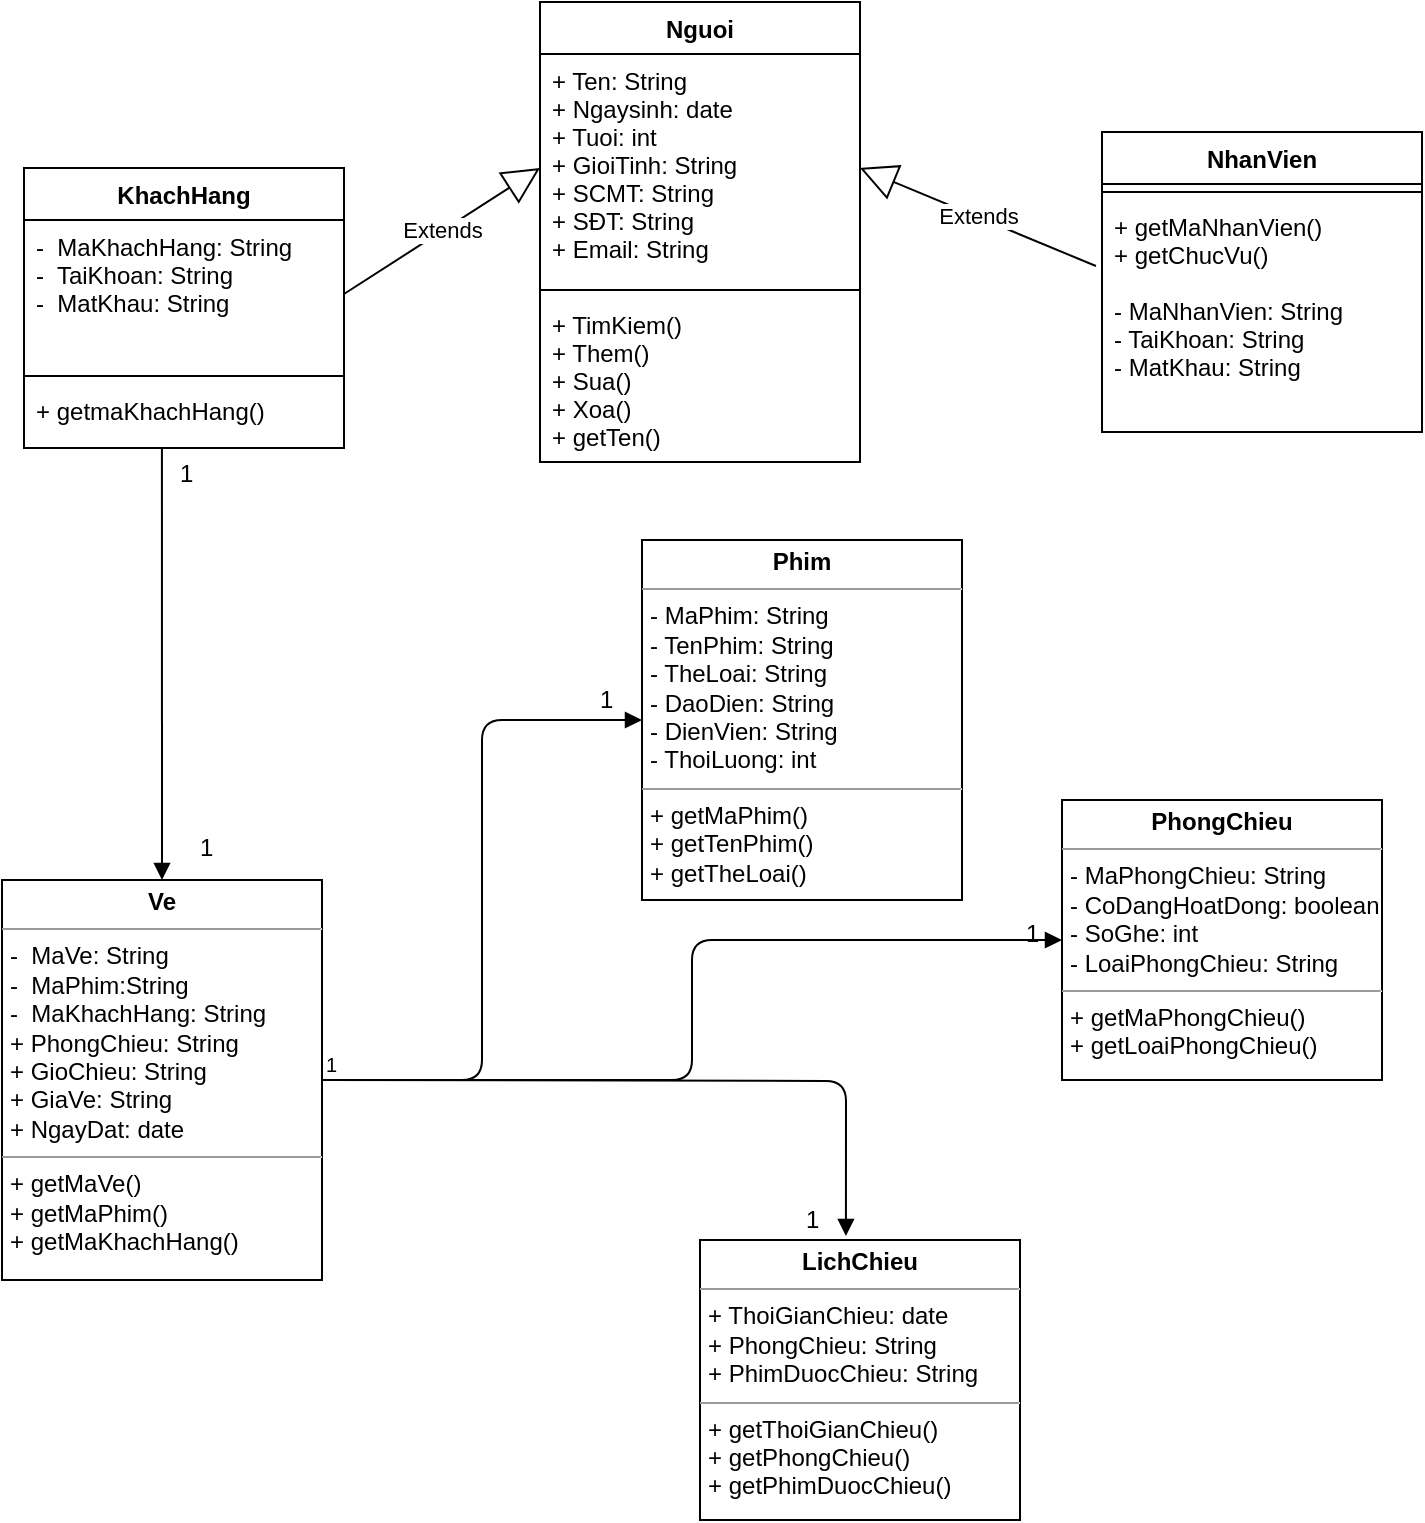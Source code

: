 <mxfile version="10.6.1" type="device"><diagram id="CTz1LjUxW8Zm1fUojZz4" name="Page-1"><mxGraphModel dx="792" dy="450" grid="1" gridSize="10" guides="1" tooltips="1" connect="1" arrows="1" fold="1" page="1" pageScale="1" pageWidth="827" pageHeight="1169" math="0" shadow="0"><root><mxCell id="0"/><mxCell id="1" parent="0"/><mxCell id="kmE6HXlu8LOOgu2zmcxb-1" value="Nguoi" style="swimlane;fontStyle=1;align=center;verticalAlign=top;childLayout=stackLayout;horizontal=1;startSize=26;horizontalStack=0;resizeParent=1;resizeParentMax=0;resizeLast=0;collapsible=1;marginBottom=0;" vertex="1" parent="1"><mxGeometry x="299" y="41" width="160" height="230" as="geometry"/></mxCell><mxCell id="kmE6HXlu8LOOgu2zmcxb-2" value="+ Ten: String&#10;+ Ngaysinh: date&#10;+ Tuoi: int&#10;+ GioiTinh: String&#10;+ SCMT: String&#10;+ SĐT: String&#10;+ Email: String&#10;&#10;" style="text;strokeColor=none;fillColor=none;align=left;verticalAlign=top;spacingLeft=4;spacingRight=4;overflow=hidden;rotatable=0;points=[[0,0.5],[1,0.5]];portConstraint=eastwest;" vertex="1" parent="kmE6HXlu8LOOgu2zmcxb-1"><mxGeometry y="26" width="160" height="114" as="geometry"/></mxCell><mxCell id="kmE6HXlu8LOOgu2zmcxb-3" value="" style="line;strokeWidth=1;fillColor=none;align=left;verticalAlign=middle;spacingTop=-1;spacingLeft=3;spacingRight=3;rotatable=0;labelPosition=right;points=[];portConstraint=eastwest;" vertex="1" parent="kmE6HXlu8LOOgu2zmcxb-1"><mxGeometry y="140" width="160" height="8" as="geometry"/></mxCell><mxCell id="kmE6HXlu8LOOgu2zmcxb-4" value="+ TimKiem()&#10;+ Them()&#10;+ Sua()&#10;+ Xoa()&#10;+ getTen()&#10;" style="text;strokeColor=none;fillColor=none;align=left;verticalAlign=top;spacingLeft=4;spacingRight=4;overflow=hidden;rotatable=0;points=[[0,0.5],[1,0.5]];portConstraint=eastwest;" vertex="1" parent="kmE6HXlu8LOOgu2zmcxb-1"><mxGeometry y="148" width="160" height="82" as="geometry"/></mxCell><mxCell id="kmE6HXlu8LOOgu2zmcxb-5" value="KhachHang" style="swimlane;fontStyle=1;align=center;verticalAlign=top;childLayout=stackLayout;horizontal=1;startSize=26;horizontalStack=0;resizeParent=1;resizeParentMax=0;resizeLast=0;collapsible=1;marginBottom=0;" vertex="1" parent="1"><mxGeometry x="41" y="124" width="160" height="140" as="geometry"/></mxCell><mxCell id="kmE6HXlu8LOOgu2zmcxb-6" value="-  MaKhachHang: String&#10;-  TaiKhoan: String&#10;-  MatKhau: String&#10;" style="text;strokeColor=none;fillColor=none;align=left;verticalAlign=top;spacingLeft=4;spacingRight=4;overflow=hidden;rotatable=0;points=[[0,0.5],[1,0.5]];portConstraint=eastwest;" vertex="1" parent="kmE6HXlu8LOOgu2zmcxb-5"><mxGeometry y="26" width="160" height="74" as="geometry"/></mxCell><mxCell id="kmE6HXlu8LOOgu2zmcxb-7" value="" style="line;strokeWidth=1;fillColor=none;align=left;verticalAlign=middle;spacingTop=-1;spacingLeft=3;spacingRight=3;rotatable=0;labelPosition=right;points=[];portConstraint=eastwest;" vertex="1" parent="kmE6HXlu8LOOgu2zmcxb-5"><mxGeometry y="100" width="160" height="8" as="geometry"/></mxCell><mxCell id="kmE6HXlu8LOOgu2zmcxb-8" value="+ getmaKhachHang()" style="text;strokeColor=none;fillColor=none;align=left;verticalAlign=top;spacingLeft=4;spacingRight=4;overflow=hidden;rotatable=0;points=[[0,0.5],[1,0.5]];portConstraint=eastwest;" vertex="1" parent="kmE6HXlu8LOOgu2zmcxb-5"><mxGeometry y="108" width="160" height="32" as="geometry"/></mxCell><mxCell id="kmE6HXlu8LOOgu2zmcxb-9" value="NhanVien" style="swimlane;fontStyle=1;align=center;verticalAlign=top;childLayout=stackLayout;horizontal=1;startSize=26;horizontalStack=0;resizeParent=1;resizeParentMax=0;resizeLast=0;collapsible=1;marginBottom=0;" vertex="1" parent="1"><mxGeometry x="580" y="106" width="160" height="150" as="geometry"/></mxCell><mxCell id="kmE6HXlu8LOOgu2zmcxb-11" value="" style="line;strokeWidth=1;fillColor=none;align=left;verticalAlign=middle;spacingTop=-1;spacingLeft=3;spacingRight=3;rotatable=0;labelPosition=right;points=[];portConstraint=eastwest;" vertex="1" parent="kmE6HXlu8LOOgu2zmcxb-9"><mxGeometry y="26" width="160" height="8" as="geometry"/></mxCell><mxCell id="kmE6HXlu8LOOgu2zmcxb-12" value="+ getMaNhanVien()&#10;+ getChucVu()&#10;" style="text;strokeColor=none;fillColor=none;align=left;verticalAlign=top;spacingLeft=4;spacingRight=4;overflow=hidden;rotatable=0;points=[[0,0.5],[1,0.5]];portConstraint=eastwest;" vertex="1" parent="kmE6HXlu8LOOgu2zmcxb-9"><mxGeometry y="34" width="160" height="42" as="geometry"/></mxCell><mxCell id="kmE6HXlu8LOOgu2zmcxb-10" value="- MaNhanVien: String&#10;- TaiKhoan: String&#10;- MatKhau: String&#10;" style="text;strokeColor=none;fillColor=none;align=left;verticalAlign=top;spacingLeft=4;spacingRight=4;overflow=hidden;rotatable=0;points=[[0,0.5],[1,0.5]];portConstraint=eastwest;" vertex="1" parent="kmE6HXlu8LOOgu2zmcxb-9"><mxGeometry y="76" width="160" height="74" as="geometry"/></mxCell><mxCell id="kmE6HXlu8LOOgu2zmcxb-13" value="Extends" style="endArrow=block;endSize=16;endFill=0;html=1;exitX=1;exitY=0.5;exitDx=0;exitDy=0;entryX=0;entryY=0.5;entryDx=0;entryDy=0;" edge="1" parent="1" source="kmE6HXlu8LOOgu2zmcxb-6" target="kmE6HXlu8LOOgu2zmcxb-2"><mxGeometry width="160" relative="1" as="geometry"><mxPoint x="150" y="70" as="sourcePoint"/><mxPoint x="310" y="70" as="targetPoint"/></mxGeometry></mxCell><mxCell id="kmE6HXlu8LOOgu2zmcxb-17" value="Extends" style="endArrow=block;endSize=16;endFill=0;html=1;exitX=-0.019;exitY=0.786;exitDx=0;exitDy=0;entryX=1;entryY=0.5;entryDx=0;entryDy=0;exitPerimeter=0;" edge="1" parent="1" source="kmE6HXlu8LOOgu2zmcxb-12" target="kmE6HXlu8LOOgu2zmcxb-2"><mxGeometry width="160" relative="1" as="geometry"><mxPoint x="370" y="340" as="sourcePoint"/><mxPoint x="530" y="340" as="targetPoint"/></mxGeometry></mxCell><mxCell id="kmE6HXlu8LOOgu2zmcxb-33" value="&lt;p style=&quot;margin: 0px ; margin-top: 4px ; text-align: center&quot;&gt;&lt;b&gt;Ve&lt;/b&gt;&lt;/p&gt;&lt;hr size=&quot;1&quot;&gt;&lt;p style=&quot;margin: 0px ; margin-left: 4px&quot;&gt;-&amp;nbsp; MaVe: String&lt;/p&gt;&lt;p style=&quot;margin: 0px ; margin-left: 4px&quot;&gt;-&amp;nbsp; MaPhim:String&lt;/p&gt;&lt;p style=&quot;margin: 0px ; margin-left: 4px&quot;&gt;-&amp;nbsp; MaKhachHang: String&lt;/p&gt;&lt;p style=&quot;margin: 0px ; margin-left: 4px&quot;&gt;+ PhongChieu: String&lt;/p&gt;&lt;p style=&quot;margin: 0px ; margin-left: 4px&quot;&gt;+ GioChieu: String&lt;/p&gt;&lt;p style=&quot;margin: 0px ; margin-left: 4px&quot;&gt;+ GiaVe: String&lt;/p&gt;&lt;p style=&quot;margin: 0px ; margin-left: 4px&quot;&gt;+ NgayDat: date&lt;/p&gt;&lt;hr size=&quot;1&quot;&gt;&lt;p style=&quot;margin: 0px ; margin-left: 4px&quot;&gt;+ getMaVe()&lt;/p&gt;&lt;p style=&quot;margin: 0px ; margin-left: 4px&quot;&gt;+ getMaPhim()&lt;/p&gt;&lt;p style=&quot;margin: 0px ; margin-left: 4px&quot;&gt;+ getMaKhachHang()&lt;/p&gt;" style="verticalAlign=top;align=left;overflow=fill;fontSize=12;fontFamily=Helvetica;html=1;" vertex="1" parent="1"><mxGeometry x="30" y="480" width="160" height="200" as="geometry"/></mxCell><mxCell id="kmE6HXlu8LOOgu2zmcxb-38" value="" style="endArrow=block;endFill=1;html=1;edgeStyle=orthogonalEdgeStyle;align=left;verticalAlign=top;exitX=0.431;exitY=1;exitDx=0;exitDy=0;exitPerimeter=0;entryX=0.5;entryY=0;entryDx=0;entryDy=0;" edge="1" parent="1" source="kmE6HXlu8LOOgu2zmcxb-8" target="kmE6HXlu8LOOgu2zmcxb-33"><mxGeometry x="-1" y="-10" relative="1" as="geometry"><mxPoint x="70" y="380" as="sourcePoint"/><mxPoint x="230" y="380" as="targetPoint"/><mxPoint as="offset"/></mxGeometry></mxCell><mxCell id="kmE6HXlu8LOOgu2zmcxb-40" value="&lt;p style=&quot;margin: 0px ; margin-top: 4px ; text-align: center&quot;&gt;&lt;b&gt;Phim&lt;/b&gt;&lt;/p&gt;&lt;hr size=&quot;1&quot;&gt;&lt;p style=&quot;margin: 0px ; margin-left: 4px&quot;&gt;- MaPhim: String&lt;/p&gt;&lt;p style=&quot;margin: 0px ; margin-left: 4px&quot;&gt;- TenPhim: String&lt;/p&gt;&lt;p style=&quot;margin: 0px ; margin-left: 4px&quot;&gt;- TheLoai: String&lt;/p&gt;&lt;p style=&quot;margin: 0px ; margin-left: 4px&quot;&gt;- DaoDien: String&lt;/p&gt;&lt;p style=&quot;margin: 0px ; margin-left: 4px&quot;&gt;- DienVien: String&lt;/p&gt;&lt;p style=&quot;margin: 0px ; margin-left: 4px&quot;&gt;- ThoiLuong: int&lt;/p&gt;&lt;hr size=&quot;1&quot;&gt;&lt;p style=&quot;margin: 0px ; margin-left: 4px&quot;&gt;+ getMaPhim()&lt;/p&gt;&lt;p style=&quot;margin: 0px ; margin-left: 4px&quot;&gt;+ getTenPhim()&lt;/p&gt;&lt;p style=&quot;margin: 0px ; margin-left: 4px&quot;&gt;+ getTheLoai()&lt;/p&gt;" style="verticalAlign=top;align=left;overflow=fill;fontSize=12;fontFamily=Helvetica;html=1;" vertex="1" parent="1"><mxGeometry x="350" y="310" width="160" height="180" as="geometry"/></mxCell><mxCell id="kmE6HXlu8LOOgu2zmcxb-41" value="&lt;p style=&quot;margin: 0px ; margin-top: 4px ; text-align: center&quot;&gt;&lt;b&gt;PhongChieu&lt;/b&gt;&lt;/p&gt;&lt;hr size=&quot;1&quot;&gt;&lt;p style=&quot;margin: 0px ; margin-left: 4px&quot;&gt;- MaPhongChieu: String&lt;/p&gt;&lt;p style=&quot;margin: 0px ; margin-left: 4px&quot;&gt;- CoDangHoatDong: boolean&lt;/p&gt;&lt;p style=&quot;margin: 0px ; margin-left: 4px&quot;&gt;- SoGhe: int&lt;/p&gt;&lt;p style=&quot;margin: 0px ; margin-left: 4px&quot;&gt;- LoaiPhongChieu: String&lt;/p&gt;&lt;hr size=&quot;1&quot;&gt;&lt;p style=&quot;margin: 0px ; margin-left: 4px&quot;&gt;+ getMaPhongChieu()&lt;/p&gt;&lt;p style=&quot;margin: 0px ; margin-left: 4px&quot;&gt;+ getLoaiPhongChieu()&lt;/p&gt;" style="verticalAlign=top;align=left;overflow=fill;fontSize=12;fontFamily=Helvetica;html=1;" vertex="1" parent="1"><mxGeometry x="560" y="440" width="160" height="140" as="geometry"/></mxCell><mxCell id="kmE6HXlu8LOOgu2zmcxb-42" value="&lt;p style=&quot;margin: 0px ; margin-top: 4px ; text-align: center&quot;&gt;&lt;b&gt;LichChieu&lt;/b&gt;&lt;/p&gt;&lt;hr size=&quot;1&quot;&gt;&lt;p style=&quot;margin: 0px ; margin-left: 4px&quot;&gt;+ ThoiGianChieu: date&lt;/p&gt;&lt;p style=&quot;margin: 0px ; margin-left: 4px&quot;&gt;+ PhongChieu: String&lt;/p&gt;&lt;p style=&quot;margin: 0px ; margin-left: 4px&quot;&gt;+ PhimDuocChieu: String&lt;/p&gt;&lt;hr size=&quot;1&quot;&gt;&lt;p style=&quot;margin: 0px ; margin-left: 4px&quot;&gt;+ getThoiGianChieu()&lt;/p&gt;&lt;p style=&quot;margin: 0px ; margin-left: 4px&quot;&gt;+ getPhongChieu()&lt;/p&gt;&lt;p style=&quot;margin: 0px ; margin-left: 4px&quot;&gt;+ getPhimDuocChieu()&lt;/p&gt;" style="verticalAlign=top;align=left;overflow=fill;fontSize=12;fontFamily=Helvetica;html=1;" vertex="1" parent="1"><mxGeometry x="379" y="660" width="160" height="140" as="geometry"/></mxCell><mxCell id="kmE6HXlu8LOOgu2zmcxb-43" value="" style="endArrow=block;endFill=1;html=1;edgeStyle=orthogonalEdgeStyle;align=left;verticalAlign=top;exitX=1;exitY=0.5;exitDx=0;exitDy=0;entryX=0;entryY=0.5;entryDx=0;entryDy=0;" edge="1" parent="1" source="kmE6HXlu8LOOgu2zmcxb-33" target="kmE6HXlu8LOOgu2zmcxb-40"><mxGeometry x="-1" relative="1" as="geometry"><mxPoint x="150" y="420" as="sourcePoint"/><mxPoint x="310" y="420" as="targetPoint"/></mxGeometry></mxCell><mxCell id="kmE6HXlu8LOOgu2zmcxb-44" value="1" style="resizable=0;html=1;align=left;verticalAlign=bottom;labelBackgroundColor=#ffffff;fontSize=10;" connectable="0" vertex="1" parent="kmE6HXlu8LOOgu2zmcxb-43"><mxGeometry x="-1" relative="1" as="geometry"/></mxCell><mxCell id="kmE6HXlu8LOOgu2zmcxb-45" value="" style="endArrow=block;endFill=1;html=1;edgeStyle=orthogonalEdgeStyle;align=left;verticalAlign=top;entryX=0.456;entryY=-0.014;entryDx=0;entryDy=0;entryPerimeter=0;" edge="1" parent="1" target="kmE6HXlu8LOOgu2zmcxb-42"><mxGeometry x="-1" relative="1" as="geometry"><mxPoint x="190" y="580" as="sourcePoint"/><mxPoint x="440" y="560" as="targetPoint"/></mxGeometry></mxCell><mxCell id="kmE6HXlu8LOOgu2zmcxb-46" value="1" style="resizable=0;html=1;align=left;verticalAlign=bottom;labelBackgroundColor=#ffffff;fontSize=10;" connectable="0" vertex="1" parent="kmE6HXlu8LOOgu2zmcxb-45"><mxGeometry x="-1" relative="1" as="geometry"/></mxCell><mxCell id="kmE6HXlu8LOOgu2zmcxb-47" value="" style="endArrow=block;endFill=1;html=1;edgeStyle=orthogonalEdgeStyle;align=left;verticalAlign=top;exitX=1;exitY=0.5;exitDx=0;exitDy=0;" edge="1" parent="1" source="kmE6HXlu8LOOgu2zmcxb-33" target="kmE6HXlu8LOOgu2zmcxb-41"><mxGeometry x="-1" relative="1" as="geometry"><mxPoint x="160" y="720" as="sourcePoint"/><mxPoint x="320" y="720" as="targetPoint"/></mxGeometry></mxCell><mxCell id="kmE6HXlu8LOOgu2zmcxb-48" value="1" style="resizable=0;html=1;align=left;verticalAlign=bottom;labelBackgroundColor=#ffffff;fontSize=10;" connectable="0" vertex="1" parent="kmE6HXlu8LOOgu2zmcxb-47"><mxGeometry x="-1" relative="1" as="geometry"/></mxCell><mxCell id="kmE6HXlu8LOOgu2zmcxb-49" value="1" style="text;html=1;resizable=0;points=[];autosize=1;align=left;verticalAlign=top;spacingTop=-4;" vertex="1" parent="1"><mxGeometry x="127" y="454" width="20" height="20" as="geometry"/></mxCell><mxCell id="kmE6HXlu8LOOgu2zmcxb-50" value="1" style="text;html=1;resizable=0;points=[];autosize=1;align=left;verticalAlign=top;spacingTop=-4;" vertex="1" parent="1"><mxGeometry x="117" y="267" width="20" height="20" as="geometry"/></mxCell><mxCell id="kmE6HXlu8LOOgu2zmcxb-51" value="1" style="text;html=1;resizable=0;points=[];autosize=1;align=left;verticalAlign=top;spacingTop=-4;" vertex="1" parent="1"><mxGeometry x="327" y="380" width="20" height="20" as="geometry"/></mxCell><mxCell id="kmE6HXlu8LOOgu2zmcxb-52" value="1" style="text;html=1;resizable=0;points=[];autosize=1;align=left;verticalAlign=top;spacingTop=-4;" vertex="1" parent="1"><mxGeometry x="540" y="497" width="20" height="20" as="geometry"/></mxCell><mxCell id="kmE6HXlu8LOOgu2zmcxb-53" value="1" style="text;html=1;resizable=0;points=[];autosize=1;align=left;verticalAlign=top;spacingTop=-4;" vertex="1" parent="1"><mxGeometry x="430" y="640" width="20" height="20" as="geometry"/></mxCell></root></mxGraphModel></diagram></mxfile>